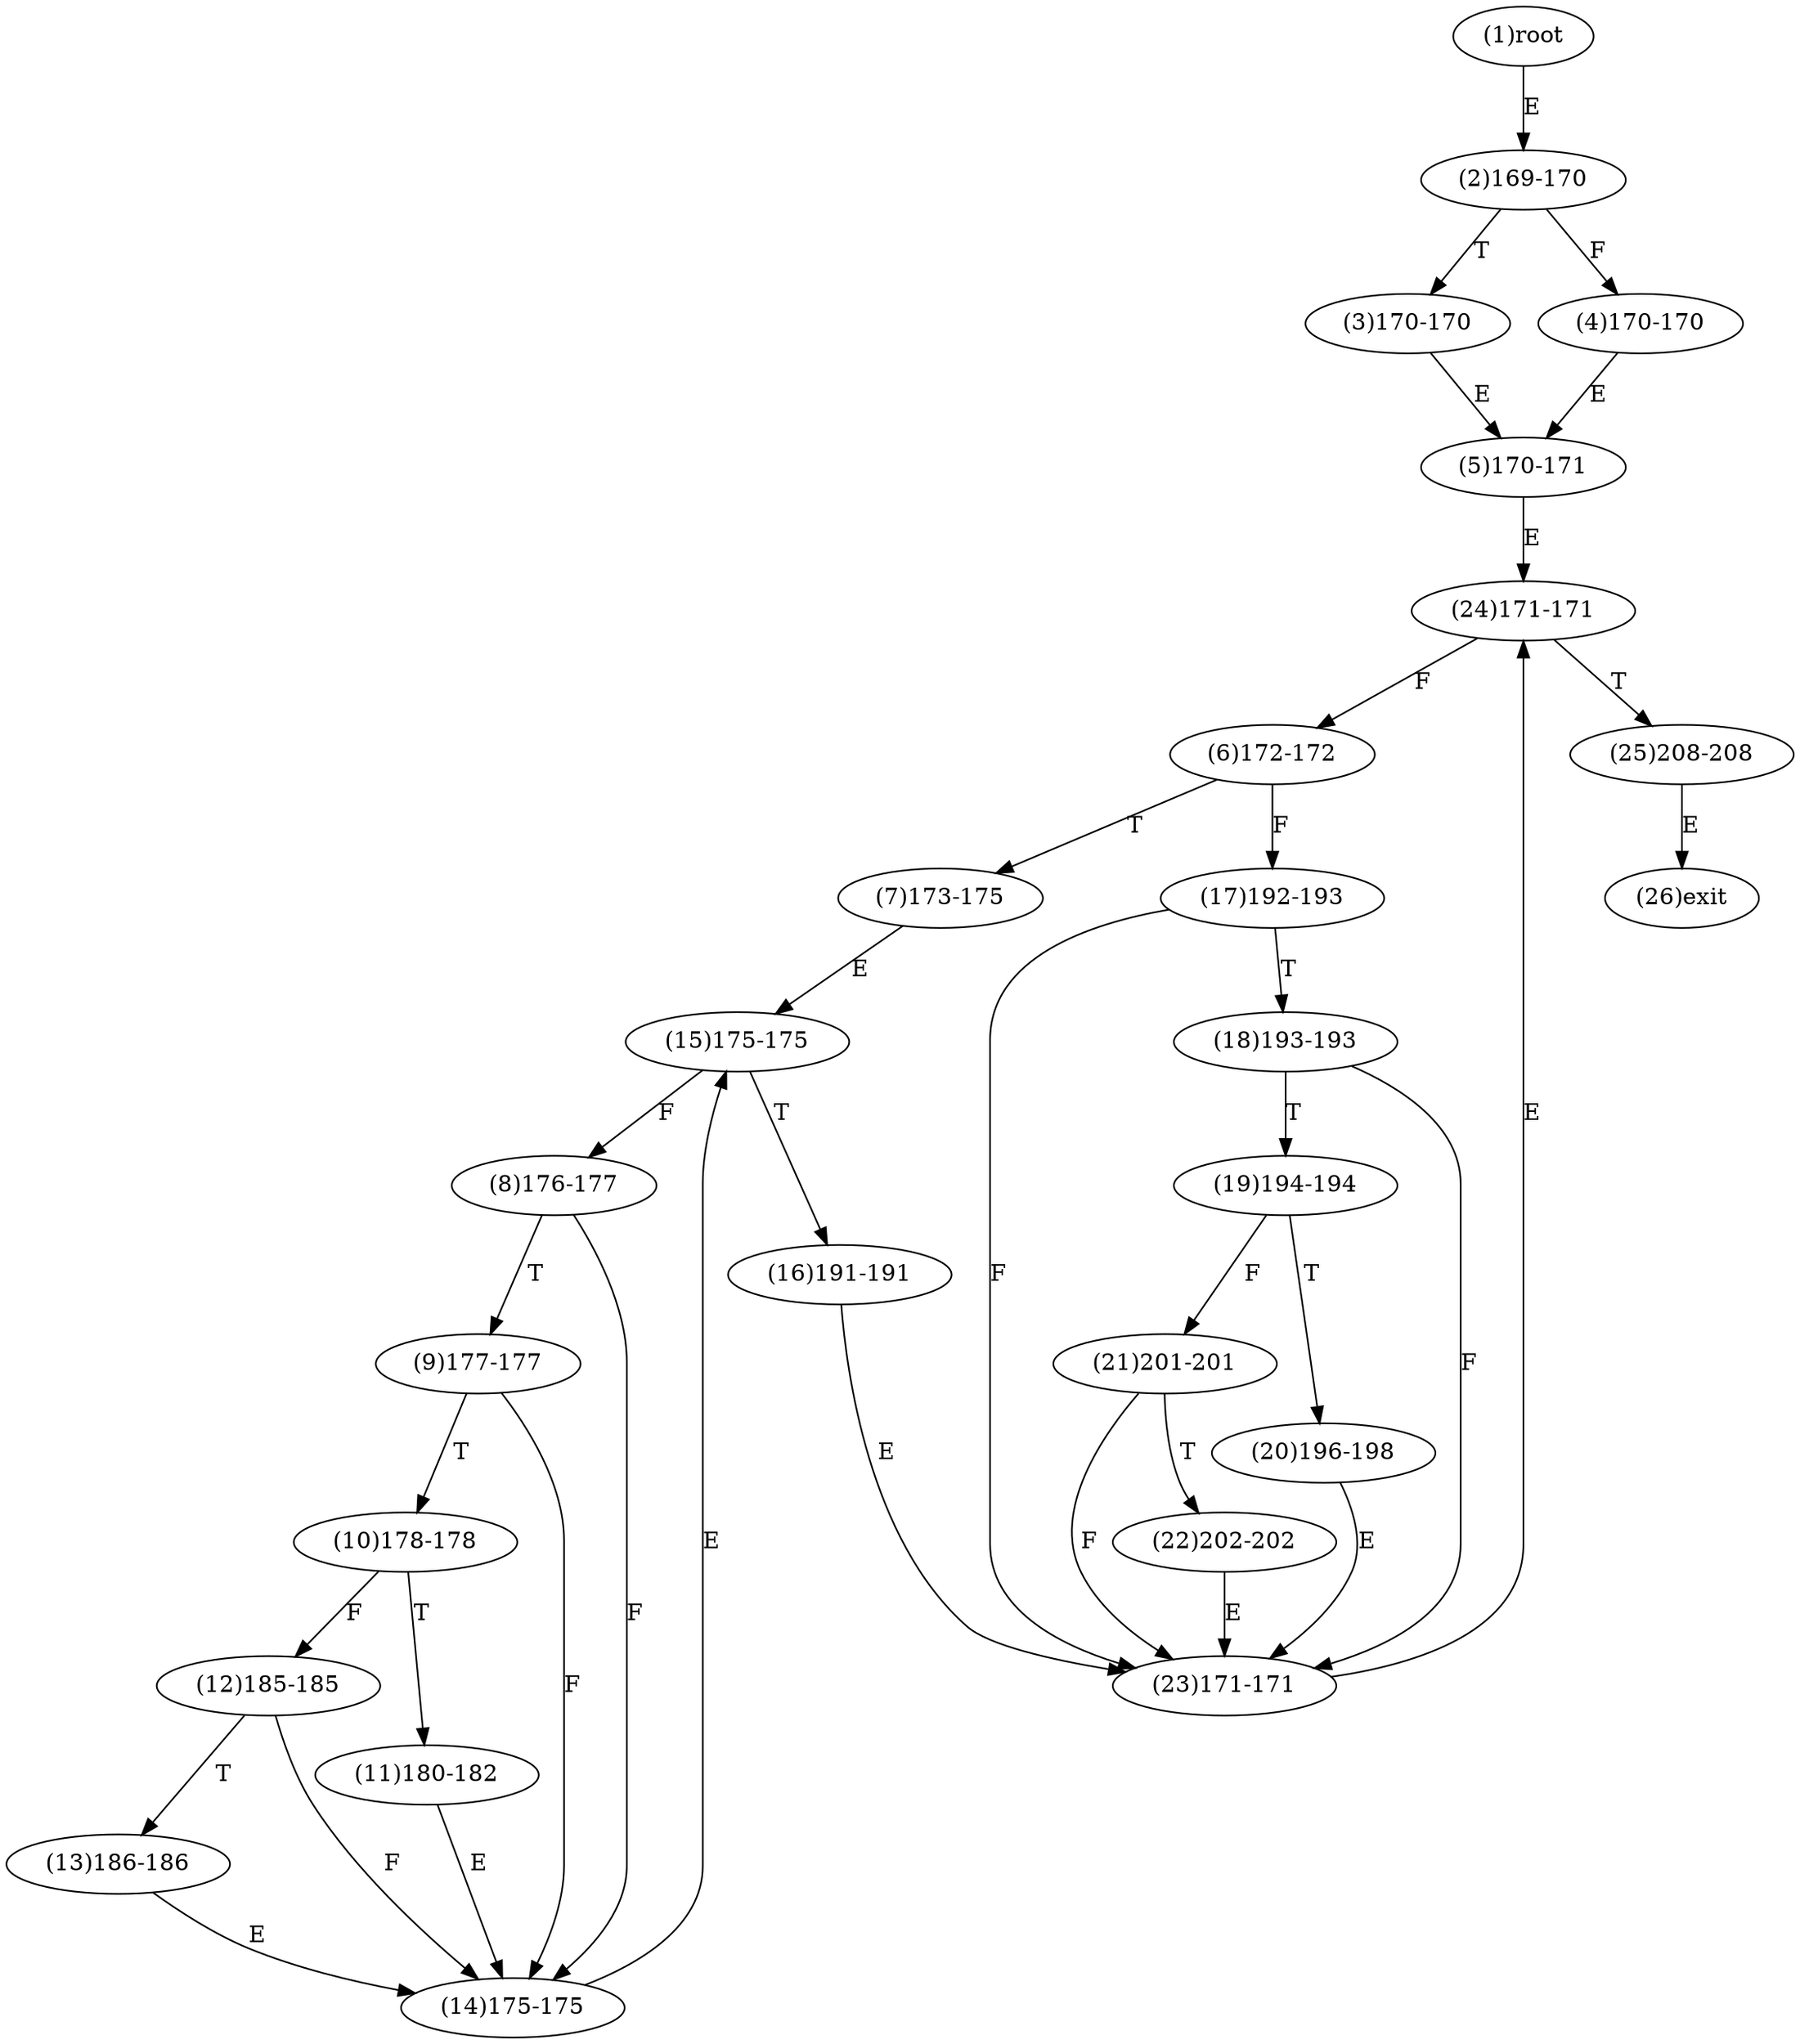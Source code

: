 digraph "" { 
1[ label="(1)root"];
2[ label="(2)169-170"];
3[ label="(3)170-170"];
4[ label="(4)170-170"];
5[ label="(5)170-171"];
6[ label="(6)172-172"];
7[ label="(7)173-175"];
8[ label="(8)176-177"];
9[ label="(9)177-177"];
10[ label="(10)178-178"];
11[ label="(11)180-182"];
12[ label="(12)185-185"];
13[ label="(13)186-186"];
14[ label="(14)175-175"];
15[ label="(15)175-175"];
17[ label="(17)192-193"];
16[ label="(16)191-191"];
19[ label="(19)194-194"];
18[ label="(18)193-193"];
21[ label="(21)201-201"];
20[ label="(20)196-198"];
23[ label="(23)171-171"];
22[ label="(22)202-202"];
25[ label="(25)208-208"];
24[ label="(24)171-171"];
26[ label="(26)exit"];
1->2[ label="E"];
2->4[ label="F"];
2->3[ label="T"];
3->5[ label="E"];
4->5[ label="E"];
5->24[ label="E"];
6->17[ label="F"];
6->7[ label="T"];
7->15[ label="E"];
8->14[ label="F"];
8->9[ label="T"];
9->14[ label="F"];
9->10[ label="T"];
10->12[ label="F"];
10->11[ label="T"];
11->14[ label="E"];
12->14[ label="F"];
12->13[ label="T"];
13->14[ label="E"];
14->15[ label="E"];
15->8[ label="F"];
15->16[ label="T"];
16->23[ label="E"];
17->23[ label="F"];
17->18[ label="T"];
18->23[ label="F"];
18->19[ label="T"];
19->21[ label="F"];
19->20[ label="T"];
20->23[ label="E"];
21->23[ label="F"];
21->22[ label="T"];
22->23[ label="E"];
23->24[ label="E"];
24->6[ label="F"];
24->25[ label="T"];
25->26[ label="E"];
}